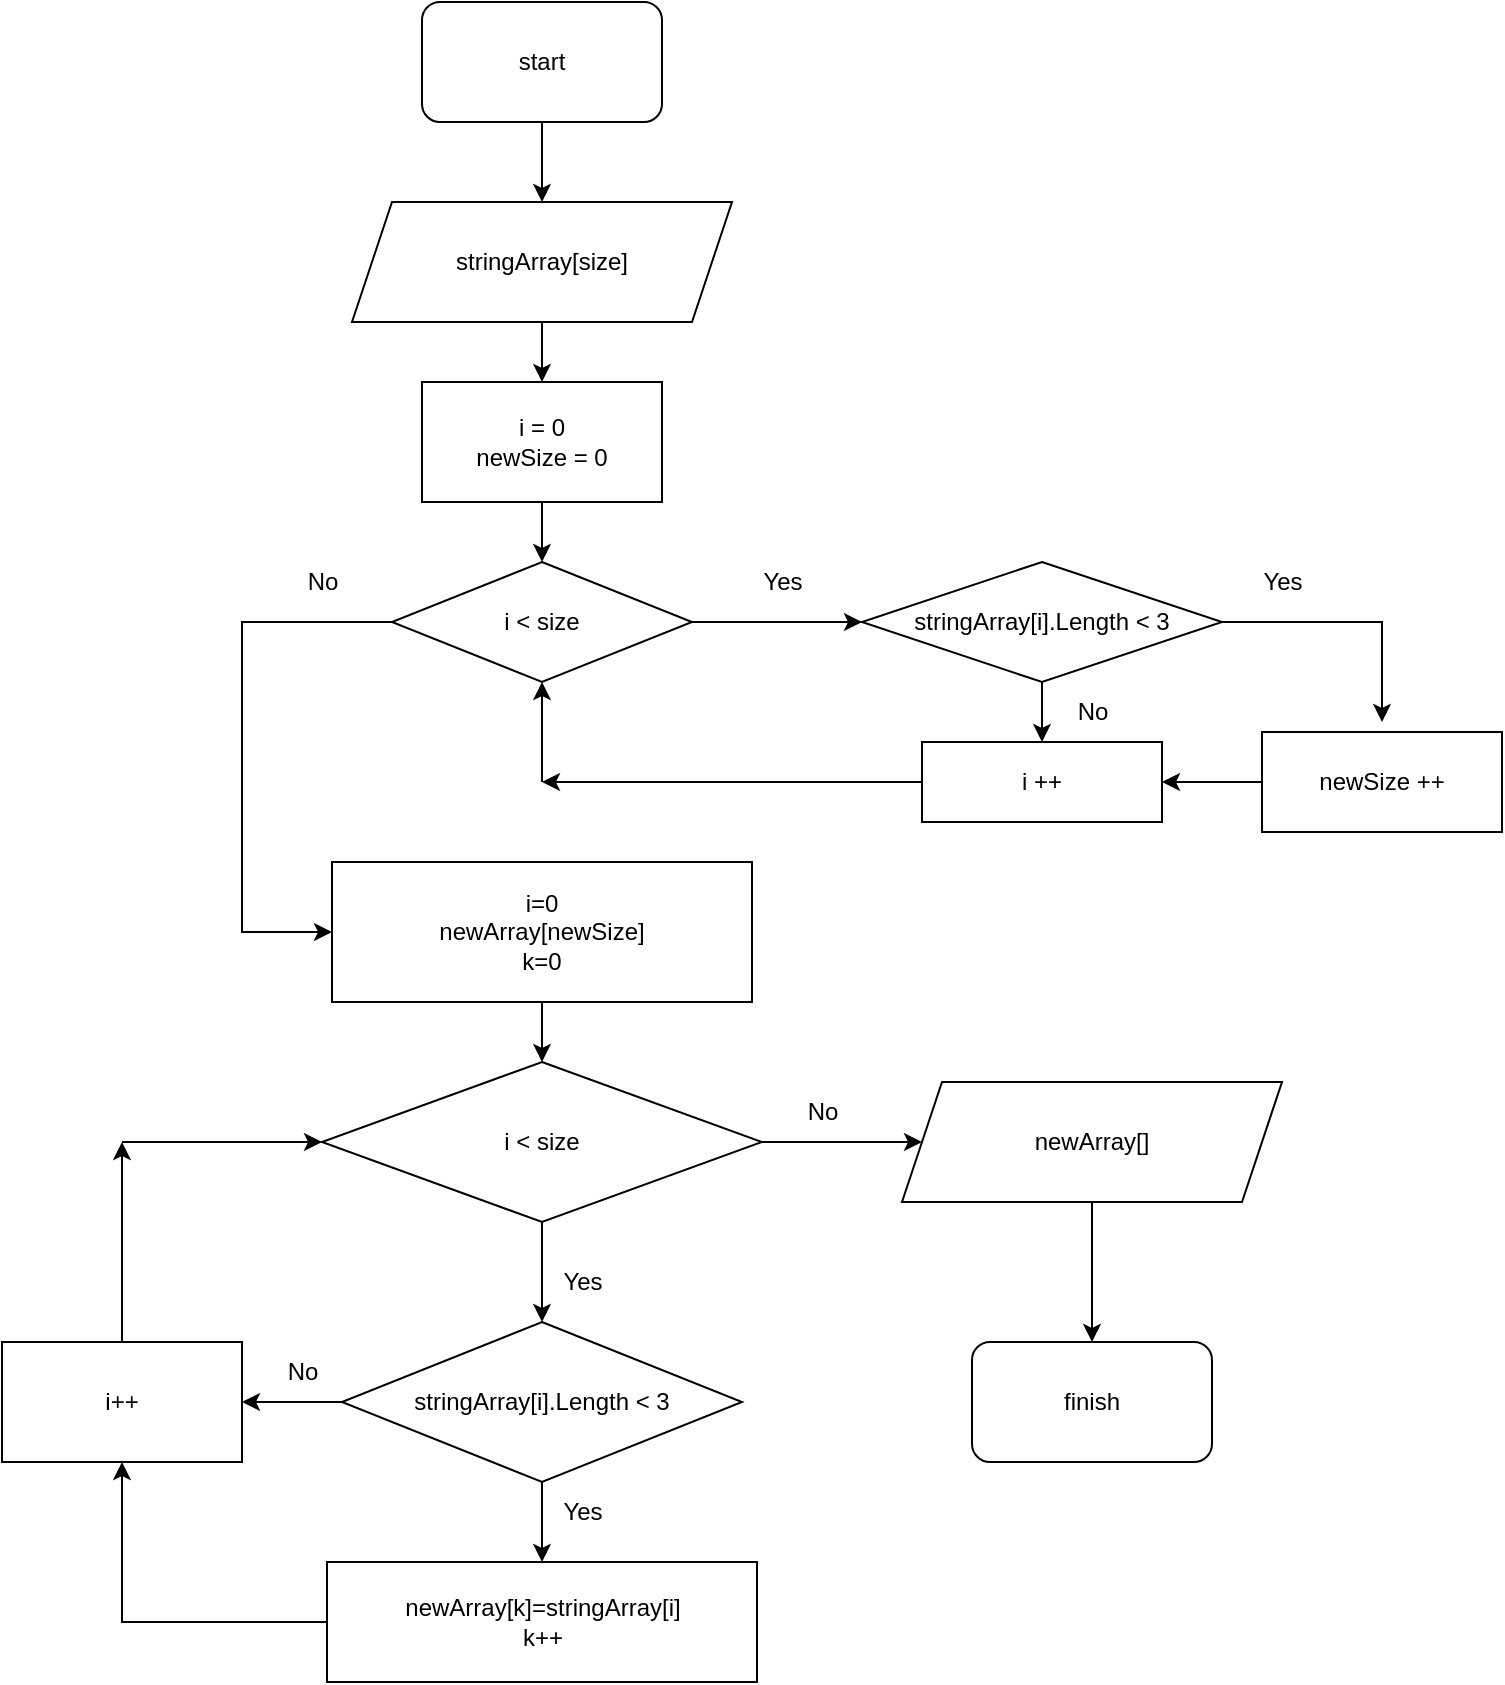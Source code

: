 <mxfile version="21.0.8" type="device"><diagram name="Страница 1" id="3iXkn6EL8IxmQiuwDzj-"><mxGraphModel dx="1216" dy="804" grid="1" gridSize="10" guides="1" tooltips="1" connect="1" arrows="1" fold="1" page="1" pageScale="1" pageWidth="827" pageHeight="1169" math="0" shadow="0"><root><mxCell id="0"/><mxCell id="1" parent="0"/><mxCell id="gdCVPrmlXbKpbx1DOaN4-13" value="" style="edgeStyle=orthogonalEdgeStyle;rounded=0;orthogonalLoop=1;jettySize=auto;html=1;" edge="1" parent="1" source="gdCVPrmlXbKpbx1DOaN4-2" target="gdCVPrmlXbKpbx1DOaN4-3"><mxGeometry relative="1" as="geometry"/></mxCell><mxCell id="gdCVPrmlXbKpbx1DOaN4-2" value="start" style="rounded=1;whiteSpace=wrap;html=1;" vertex="1" parent="1"><mxGeometry x="260" y="40" width="120" height="60" as="geometry"/></mxCell><mxCell id="gdCVPrmlXbKpbx1DOaN4-48" value="" style="edgeStyle=orthogonalEdgeStyle;rounded=0;orthogonalLoop=1;jettySize=auto;html=1;" edge="1" parent="1" source="gdCVPrmlXbKpbx1DOaN4-3" target="gdCVPrmlXbKpbx1DOaN4-31"><mxGeometry relative="1" as="geometry"/></mxCell><mxCell id="gdCVPrmlXbKpbx1DOaN4-3" value="stringArray[size]" style="shape=parallelogram;perimeter=parallelogramPerimeter;whiteSpace=wrap;html=1;fixedSize=1;" vertex="1" parent="1"><mxGeometry x="225" y="140" width="190" height="60" as="geometry"/></mxCell><mxCell id="gdCVPrmlXbKpbx1DOaN4-11" style="edgeStyle=orthogonalEdgeStyle;rounded=0;orthogonalLoop=1;jettySize=auto;html=1;exitX=0.5;exitY=1;exitDx=0;exitDy=0;entryX=0.5;entryY=0;entryDx=0;entryDy=0;" edge="1" parent="1" source="gdCVPrmlXbKpbx1DOaN4-5" target="gdCVPrmlXbKpbx1DOaN4-7"><mxGeometry relative="1" as="geometry"/></mxCell><mxCell id="gdCVPrmlXbKpbx1DOaN4-5" value="i=0&lt;br&gt;newArray[newSize]&lt;br&gt;k=0" style="rounded=0;whiteSpace=wrap;html=1;" vertex="1" parent="1"><mxGeometry x="215" y="470" width="210" height="70" as="geometry"/></mxCell><mxCell id="gdCVPrmlXbKpbx1DOaN4-14" value="" style="edgeStyle=orthogonalEdgeStyle;rounded=0;orthogonalLoop=1;jettySize=auto;html=1;" edge="1" parent="1" source="gdCVPrmlXbKpbx1DOaN4-7" target="gdCVPrmlXbKpbx1DOaN4-8"><mxGeometry relative="1" as="geometry"/></mxCell><mxCell id="gdCVPrmlXbKpbx1DOaN4-16" style="edgeStyle=orthogonalEdgeStyle;rounded=0;orthogonalLoop=1;jettySize=auto;html=1;" edge="1" parent="1" source="gdCVPrmlXbKpbx1DOaN4-7"><mxGeometry relative="1" as="geometry"><mxPoint x="510" y="610" as="targetPoint"/></mxGeometry></mxCell><mxCell id="gdCVPrmlXbKpbx1DOaN4-7" value="i &amp;lt; size" style="rhombus;whiteSpace=wrap;html=1;" vertex="1" parent="1"><mxGeometry x="210" y="570" width="220" height="80" as="geometry"/></mxCell><mxCell id="gdCVPrmlXbKpbx1DOaN4-17" value="" style="edgeStyle=orthogonalEdgeStyle;rounded=0;orthogonalLoop=1;jettySize=auto;html=1;" edge="1" parent="1" source="gdCVPrmlXbKpbx1DOaN4-8" target="gdCVPrmlXbKpbx1DOaN4-9"><mxGeometry relative="1" as="geometry"/></mxCell><mxCell id="gdCVPrmlXbKpbx1DOaN4-25" style="edgeStyle=orthogonalEdgeStyle;rounded=0;orthogonalLoop=1;jettySize=auto;html=1;exitX=0;exitY=0.5;exitDx=0;exitDy=0;entryX=1;entryY=0.5;entryDx=0;entryDy=0;" edge="1" parent="1" source="gdCVPrmlXbKpbx1DOaN4-8" target="gdCVPrmlXbKpbx1DOaN4-23"><mxGeometry relative="1" as="geometry"/></mxCell><mxCell id="gdCVPrmlXbKpbx1DOaN4-8" value="stringArray[i].Length &amp;lt; 3" style="rhombus;whiteSpace=wrap;html=1;" vertex="1" parent="1"><mxGeometry x="220" y="700" width="200" height="80" as="geometry"/></mxCell><mxCell id="gdCVPrmlXbKpbx1DOaN4-26" style="edgeStyle=orthogonalEdgeStyle;rounded=0;orthogonalLoop=1;jettySize=auto;html=1;" edge="1" parent="1" source="gdCVPrmlXbKpbx1DOaN4-9" target="gdCVPrmlXbKpbx1DOaN4-23"><mxGeometry relative="1" as="geometry"/></mxCell><mxCell id="gdCVPrmlXbKpbx1DOaN4-9" value="newArray[k]=stringArray[i]&lt;br&gt;k++" style="rounded=0;whiteSpace=wrap;html=1;" vertex="1" parent="1"><mxGeometry x="212.5" y="820" width="215" height="60" as="geometry"/></mxCell><mxCell id="gdCVPrmlXbKpbx1DOaN4-54" value="" style="edgeStyle=orthogonalEdgeStyle;rounded=0;orthogonalLoop=1;jettySize=auto;html=1;" edge="1" parent="1" source="gdCVPrmlXbKpbx1DOaN4-10" target="gdCVPrmlXbKpbx1DOaN4-53"><mxGeometry relative="1" as="geometry"/></mxCell><mxCell id="gdCVPrmlXbKpbx1DOaN4-10" value="newArray[]" style="shape=parallelogram;perimeter=parallelogramPerimeter;whiteSpace=wrap;html=1;fixedSize=1;" vertex="1" parent="1"><mxGeometry x="500" y="580" width="190" height="60" as="geometry"/></mxCell><mxCell id="gdCVPrmlXbKpbx1DOaN4-15" value="Yes" style="text;html=1;align=center;verticalAlign=middle;resizable=0;points=[];autosize=1;strokeColor=none;fillColor=none;" vertex="1" parent="1"><mxGeometry x="320" y="665" width="40" height="30" as="geometry"/></mxCell><mxCell id="gdCVPrmlXbKpbx1DOaN4-18" value="No" style="text;html=1;align=center;verticalAlign=middle;resizable=0;points=[];autosize=1;strokeColor=none;fillColor=none;" vertex="1" parent="1"><mxGeometry x="440" y="580" width="40" height="30" as="geometry"/></mxCell><mxCell id="gdCVPrmlXbKpbx1DOaN4-21" value="No" style="text;html=1;align=center;verticalAlign=middle;resizable=0;points=[];autosize=1;strokeColor=none;fillColor=none;" vertex="1" parent="1"><mxGeometry x="180" y="710" width="40" height="30" as="geometry"/></mxCell><mxCell id="gdCVPrmlXbKpbx1DOaN4-22" value="Yes" style="text;html=1;align=center;verticalAlign=middle;resizable=0;points=[];autosize=1;strokeColor=none;fillColor=none;" vertex="1" parent="1"><mxGeometry x="320" y="780" width="40" height="30" as="geometry"/></mxCell><mxCell id="gdCVPrmlXbKpbx1DOaN4-27" style="edgeStyle=orthogonalEdgeStyle;rounded=0;orthogonalLoop=1;jettySize=auto;html=1;" edge="1" parent="1" source="gdCVPrmlXbKpbx1DOaN4-23"><mxGeometry relative="1" as="geometry"><mxPoint x="110" y="610" as="targetPoint"/></mxGeometry></mxCell><mxCell id="gdCVPrmlXbKpbx1DOaN4-23" value="i++" style="rounded=0;whiteSpace=wrap;html=1;" vertex="1" parent="1"><mxGeometry x="50" y="710" width="120" height="60" as="geometry"/></mxCell><mxCell id="gdCVPrmlXbKpbx1DOaN4-28" value="" style="edgeStyle=none;orthogonalLoop=1;jettySize=auto;html=1;rounded=0;" edge="1" parent="1"><mxGeometry width="100" relative="1" as="geometry"><mxPoint x="110" y="610" as="sourcePoint"/><mxPoint x="210" y="610" as="targetPoint"/><Array as="points"/></mxGeometry></mxCell><mxCell id="gdCVPrmlXbKpbx1DOaN4-47" value="" style="edgeStyle=orthogonalEdgeStyle;rounded=0;orthogonalLoop=1;jettySize=auto;html=1;" edge="1" parent="1" source="gdCVPrmlXbKpbx1DOaN4-31" target="gdCVPrmlXbKpbx1DOaN4-32"><mxGeometry relative="1" as="geometry"/></mxCell><mxCell id="gdCVPrmlXbKpbx1DOaN4-31" value="i = 0&lt;br&gt;newSize = 0" style="rounded=0;whiteSpace=wrap;html=1;" vertex="1" parent="1"><mxGeometry x="260" y="230" width="120" height="60" as="geometry"/></mxCell><mxCell id="gdCVPrmlXbKpbx1DOaN4-37" value="" style="edgeStyle=orthogonalEdgeStyle;rounded=0;orthogonalLoop=1;jettySize=auto;html=1;" edge="1" parent="1" source="gdCVPrmlXbKpbx1DOaN4-32" target="gdCVPrmlXbKpbx1DOaN4-5"><mxGeometry relative="1" as="geometry"><Array as="points"><mxPoint x="170" y="350"/><mxPoint x="170" y="505.0"/></Array></mxGeometry></mxCell><mxCell id="gdCVPrmlXbKpbx1DOaN4-42" value="" style="edgeStyle=orthogonalEdgeStyle;rounded=0;orthogonalLoop=1;jettySize=auto;html=1;" edge="1" parent="1" source="gdCVPrmlXbKpbx1DOaN4-32" target="gdCVPrmlXbKpbx1DOaN4-33"><mxGeometry relative="1" as="geometry"/></mxCell><mxCell id="gdCVPrmlXbKpbx1DOaN4-32" value="i &amp;lt; size" style="rhombus;whiteSpace=wrap;html=1;" vertex="1" parent="1"><mxGeometry x="245" y="320" width="150" height="60" as="geometry"/></mxCell><mxCell id="gdCVPrmlXbKpbx1DOaN4-39" style="edgeStyle=orthogonalEdgeStyle;rounded=0;orthogonalLoop=1;jettySize=auto;html=1;" edge="1" parent="1" source="gdCVPrmlXbKpbx1DOaN4-33"><mxGeometry relative="1" as="geometry"><mxPoint x="740" y="400" as="targetPoint"/><Array as="points"><mxPoint x="740" y="350"/><mxPoint x="740" y="400"/></Array></mxGeometry></mxCell><mxCell id="gdCVPrmlXbKpbx1DOaN4-44" value="" style="edgeStyle=orthogonalEdgeStyle;rounded=0;orthogonalLoop=1;jettySize=auto;html=1;" edge="1" parent="1" source="gdCVPrmlXbKpbx1DOaN4-33" target="gdCVPrmlXbKpbx1DOaN4-36"><mxGeometry relative="1" as="geometry"/></mxCell><mxCell id="gdCVPrmlXbKpbx1DOaN4-33" value="stringArray[i].Length &amp;lt; 3" style="rhombus;whiteSpace=wrap;html=1;" vertex="1" parent="1"><mxGeometry x="480" y="320" width="180" height="60" as="geometry"/></mxCell><mxCell id="gdCVPrmlXbKpbx1DOaN4-40" style="edgeStyle=orthogonalEdgeStyle;rounded=0;orthogonalLoop=1;jettySize=auto;html=1;" edge="1" parent="1" source="gdCVPrmlXbKpbx1DOaN4-35" target="gdCVPrmlXbKpbx1DOaN4-36"><mxGeometry relative="1" as="geometry"/></mxCell><mxCell id="gdCVPrmlXbKpbx1DOaN4-35" value="newSize ++&lt;br&gt;" style="rounded=0;whiteSpace=wrap;html=1;" vertex="1" parent="1"><mxGeometry x="680" y="405" width="120" height="50" as="geometry"/></mxCell><mxCell id="gdCVPrmlXbKpbx1DOaN4-49" style="edgeStyle=orthogonalEdgeStyle;rounded=0;orthogonalLoop=1;jettySize=auto;html=1;" edge="1" parent="1" source="gdCVPrmlXbKpbx1DOaN4-36"><mxGeometry relative="1" as="geometry"><mxPoint x="320" y="430" as="targetPoint"/></mxGeometry></mxCell><mxCell id="gdCVPrmlXbKpbx1DOaN4-36" value="i ++" style="rounded=0;whiteSpace=wrap;html=1;" vertex="1" parent="1"><mxGeometry x="510" y="410" width="120" height="40" as="geometry"/></mxCell><mxCell id="gdCVPrmlXbKpbx1DOaN4-38" value="No" style="text;html=1;align=center;verticalAlign=middle;resizable=0;points=[];autosize=1;strokeColor=none;fillColor=none;" vertex="1" parent="1"><mxGeometry x="190" y="315" width="40" height="30" as="geometry"/></mxCell><mxCell id="gdCVPrmlXbKpbx1DOaN4-41" value="Yes" style="text;html=1;align=center;verticalAlign=middle;resizable=0;points=[];autosize=1;strokeColor=none;fillColor=none;" vertex="1" parent="1"><mxGeometry x="670" y="315" width="40" height="30" as="geometry"/></mxCell><mxCell id="gdCVPrmlXbKpbx1DOaN4-43" value="Yes" style="text;html=1;align=center;verticalAlign=middle;resizable=0;points=[];autosize=1;strokeColor=none;fillColor=none;" vertex="1" parent="1"><mxGeometry x="420" y="315" width="40" height="30" as="geometry"/></mxCell><mxCell id="gdCVPrmlXbKpbx1DOaN4-45" value="No" style="text;html=1;align=center;verticalAlign=middle;resizable=0;points=[];autosize=1;strokeColor=none;fillColor=none;" vertex="1" parent="1"><mxGeometry x="575" y="380" width="40" height="30" as="geometry"/></mxCell><mxCell id="gdCVPrmlXbKpbx1DOaN4-53" value="finish" style="rounded=1;whiteSpace=wrap;html=1;" vertex="1" parent="1"><mxGeometry x="535" y="710" width="120" height="60" as="geometry"/></mxCell><mxCell id="gdCVPrmlXbKpbx1DOaN4-55" value="" style="edgeStyle=none;orthogonalLoop=1;jettySize=auto;html=1;rounded=0;entryX=0.5;entryY=1;entryDx=0;entryDy=0;" edge="1" parent="1" target="gdCVPrmlXbKpbx1DOaN4-32"><mxGeometry width="100" relative="1" as="geometry"><mxPoint x="320" y="430" as="sourcePoint"/><mxPoint x="400" y="400" as="targetPoint"/><Array as="points"/></mxGeometry></mxCell></root></mxGraphModel></diagram></mxfile>